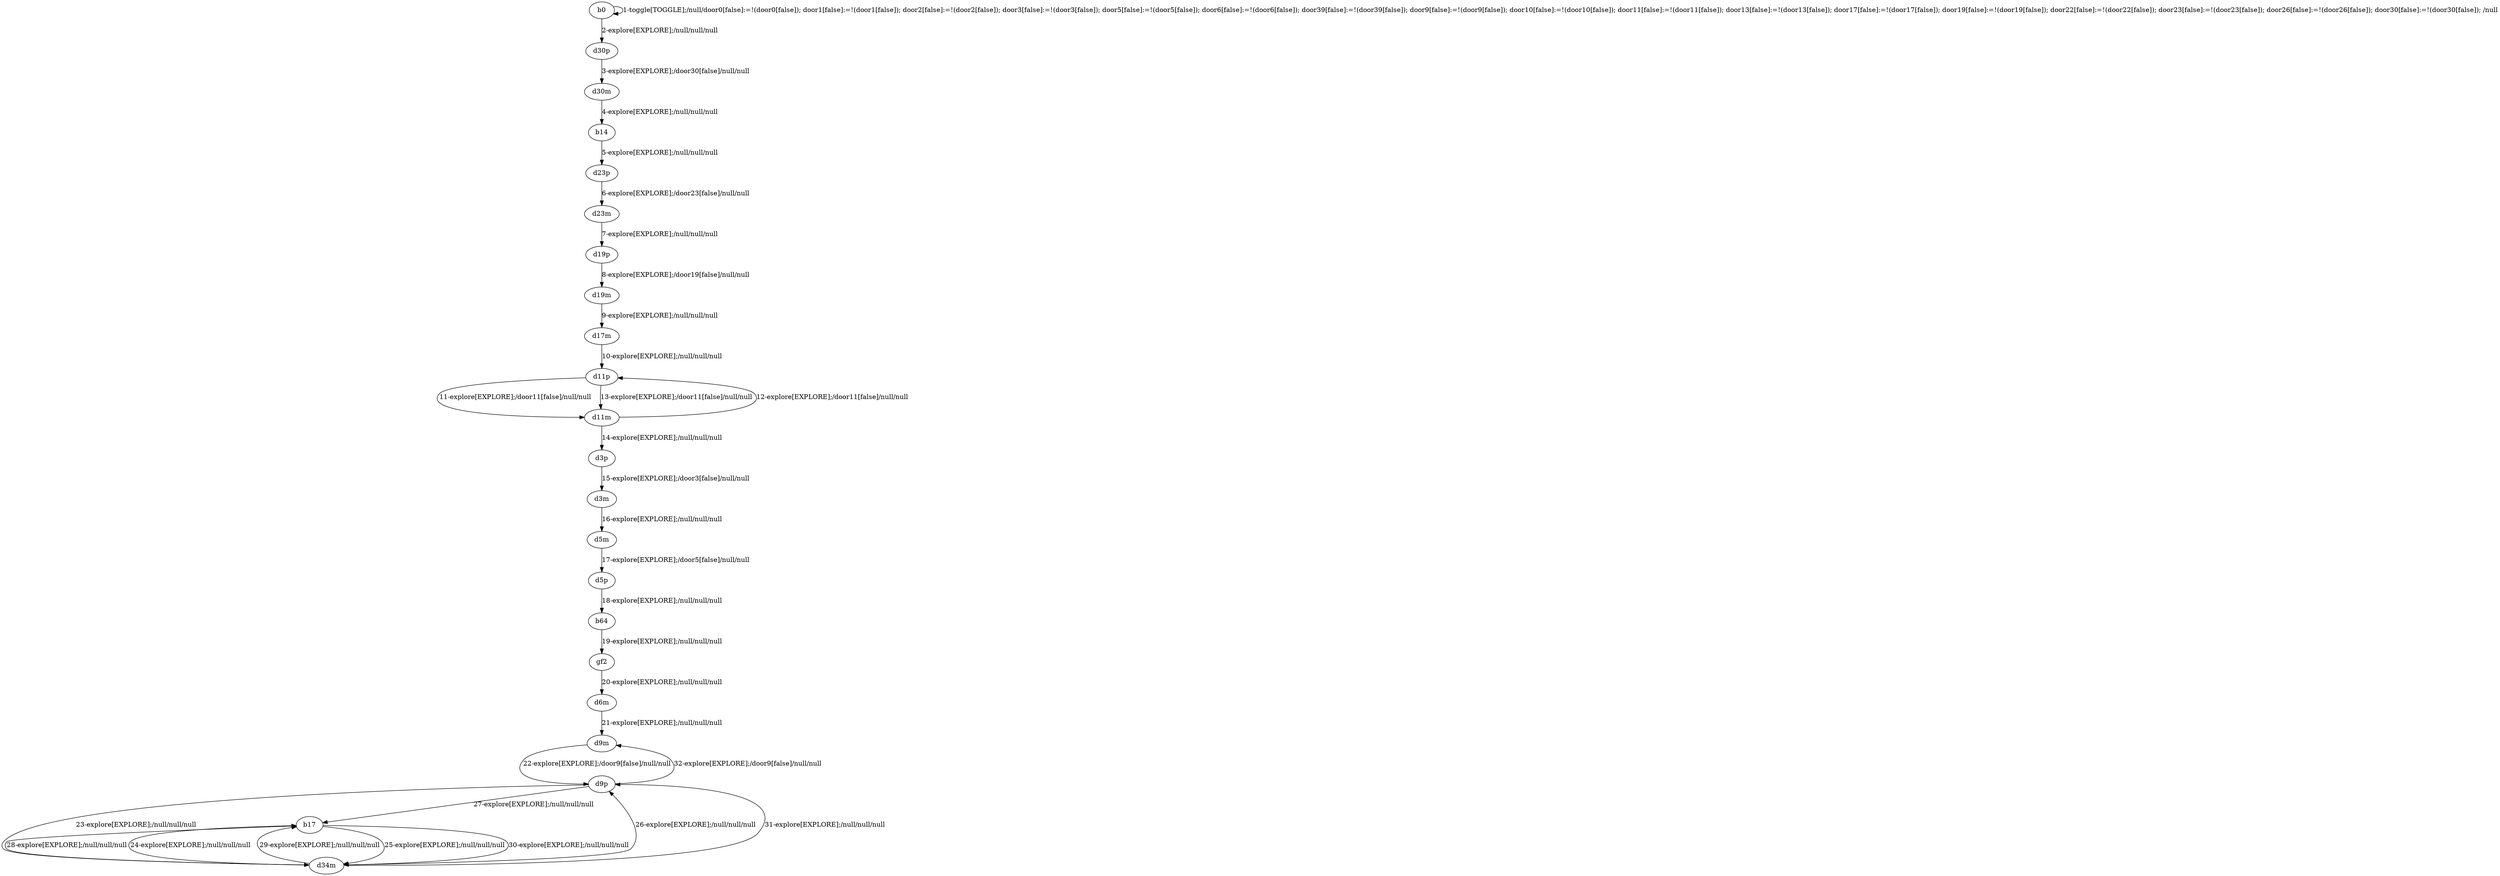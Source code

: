 # Total number of goals covered by this test: 1
# d9p --> d9m

digraph g {
"b0" -> "b0" [label = "1-toggle[TOGGLE];/null/door0[false]:=!(door0[false]); door1[false]:=!(door1[false]); door2[false]:=!(door2[false]); door3[false]:=!(door3[false]); door5[false]:=!(door5[false]); door6[false]:=!(door6[false]); door39[false]:=!(door39[false]); door9[false]:=!(door9[false]); door10[false]:=!(door10[false]); door11[false]:=!(door11[false]); door13[false]:=!(door13[false]); door17[false]:=!(door17[false]); door19[false]:=!(door19[false]); door22[false]:=!(door22[false]); door23[false]:=!(door23[false]); door26[false]:=!(door26[false]); door30[false]:=!(door30[false]); /null"];
"b0" -> "d30p" [label = "2-explore[EXPLORE];/null/null/null"];
"d30p" -> "d30m" [label = "3-explore[EXPLORE];/door30[false]/null/null"];
"d30m" -> "b14" [label = "4-explore[EXPLORE];/null/null/null"];
"b14" -> "d23p" [label = "5-explore[EXPLORE];/null/null/null"];
"d23p" -> "d23m" [label = "6-explore[EXPLORE];/door23[false]/null/null"];
"d23m" -> "d19p" [label = "7-explore[EXPLORE];/null/null/null"];
"d19p" -> "d19m" [label = "8-explore[EXPLORE];/door19[false]/null/null"];
"d19m" -> "d17m" [label = "9-explore[EXPLORE];/null/null/null"];
"d17m" -> "d11p" [label = "10-explore[EXPLORE];/null/null/null"];
"d11p" -> "d11m" [label = "11-explore[EXPLORE];/door11[false]/null/null"];
"d11m" -> "d11p" [label = "12-explore[EXPLORE];/door11[false]/null/null"];
"d11p" -> "d11m" [label = "13-explore[EXPLORE];/door11[false]/null/null"];
"d11m" -> "d3p" [label = "14-explore[EXPLORE];/null/null/null"];
"d3p" -> "d3m" [label = "15-explore[EXPLORE];/door3[false]/null/null"];
"d3m" -> "d5m" [label = "16-explore[EXPLORE];/null/null/null"];
"d5m" -> "d5p" [label = "17-explore[EXPLORE];/door5[false]/null/null"];
"d5p" -> "b64" [label = "18-explore[EXPLORE];/null/null/null"];
"b64" -> "gf2" [label = "19-explore[EXPLORE];/null/null/null"];
"gf2" -> "d6m" [label = "20-explore[EXPLORE];/null/null/null"];
"d6m" -> "d9m" [label = "21-explore[EXPLORE];/null/null/null"];
"d9m" -> "d9p" [label = "22-explore[EXPLORE];/door9[false]/null/null"];
"d9p" -> "d34m" [label = "23-explore[EXPLORE];/null/null/null"];
"d34m" -> "b17" [label = "24-explore[EXPLORE];/null/null/null"];
"b17" -> "d34m" [label = "25-explore[EXPLORE];/null/null/null"];
"d34m" -> "d9p" [label = "26-explore[EXPLORE];/null/null/null"];
"d9p" -> "b17" [label = "27-explore[EXPLORE];/null/null/null"];
"b17" -> "d34m" [label = "28-explore[EXPLORE];/null/null/null"];
"d34m" -> "b17" [label = "29-explore[EXPLORE];/null/null/null"];
"b17" -> "d34m" [label = "30-explore[EXPLORE];/null/null/null"];
"d34m" -> "d9p" [label = "31-explore[EXPLORE];/null/null/null"];
"d9p" -> "d9m" [label = "32-explore[EXPLORE];/door9[false]/null/null"];
}
